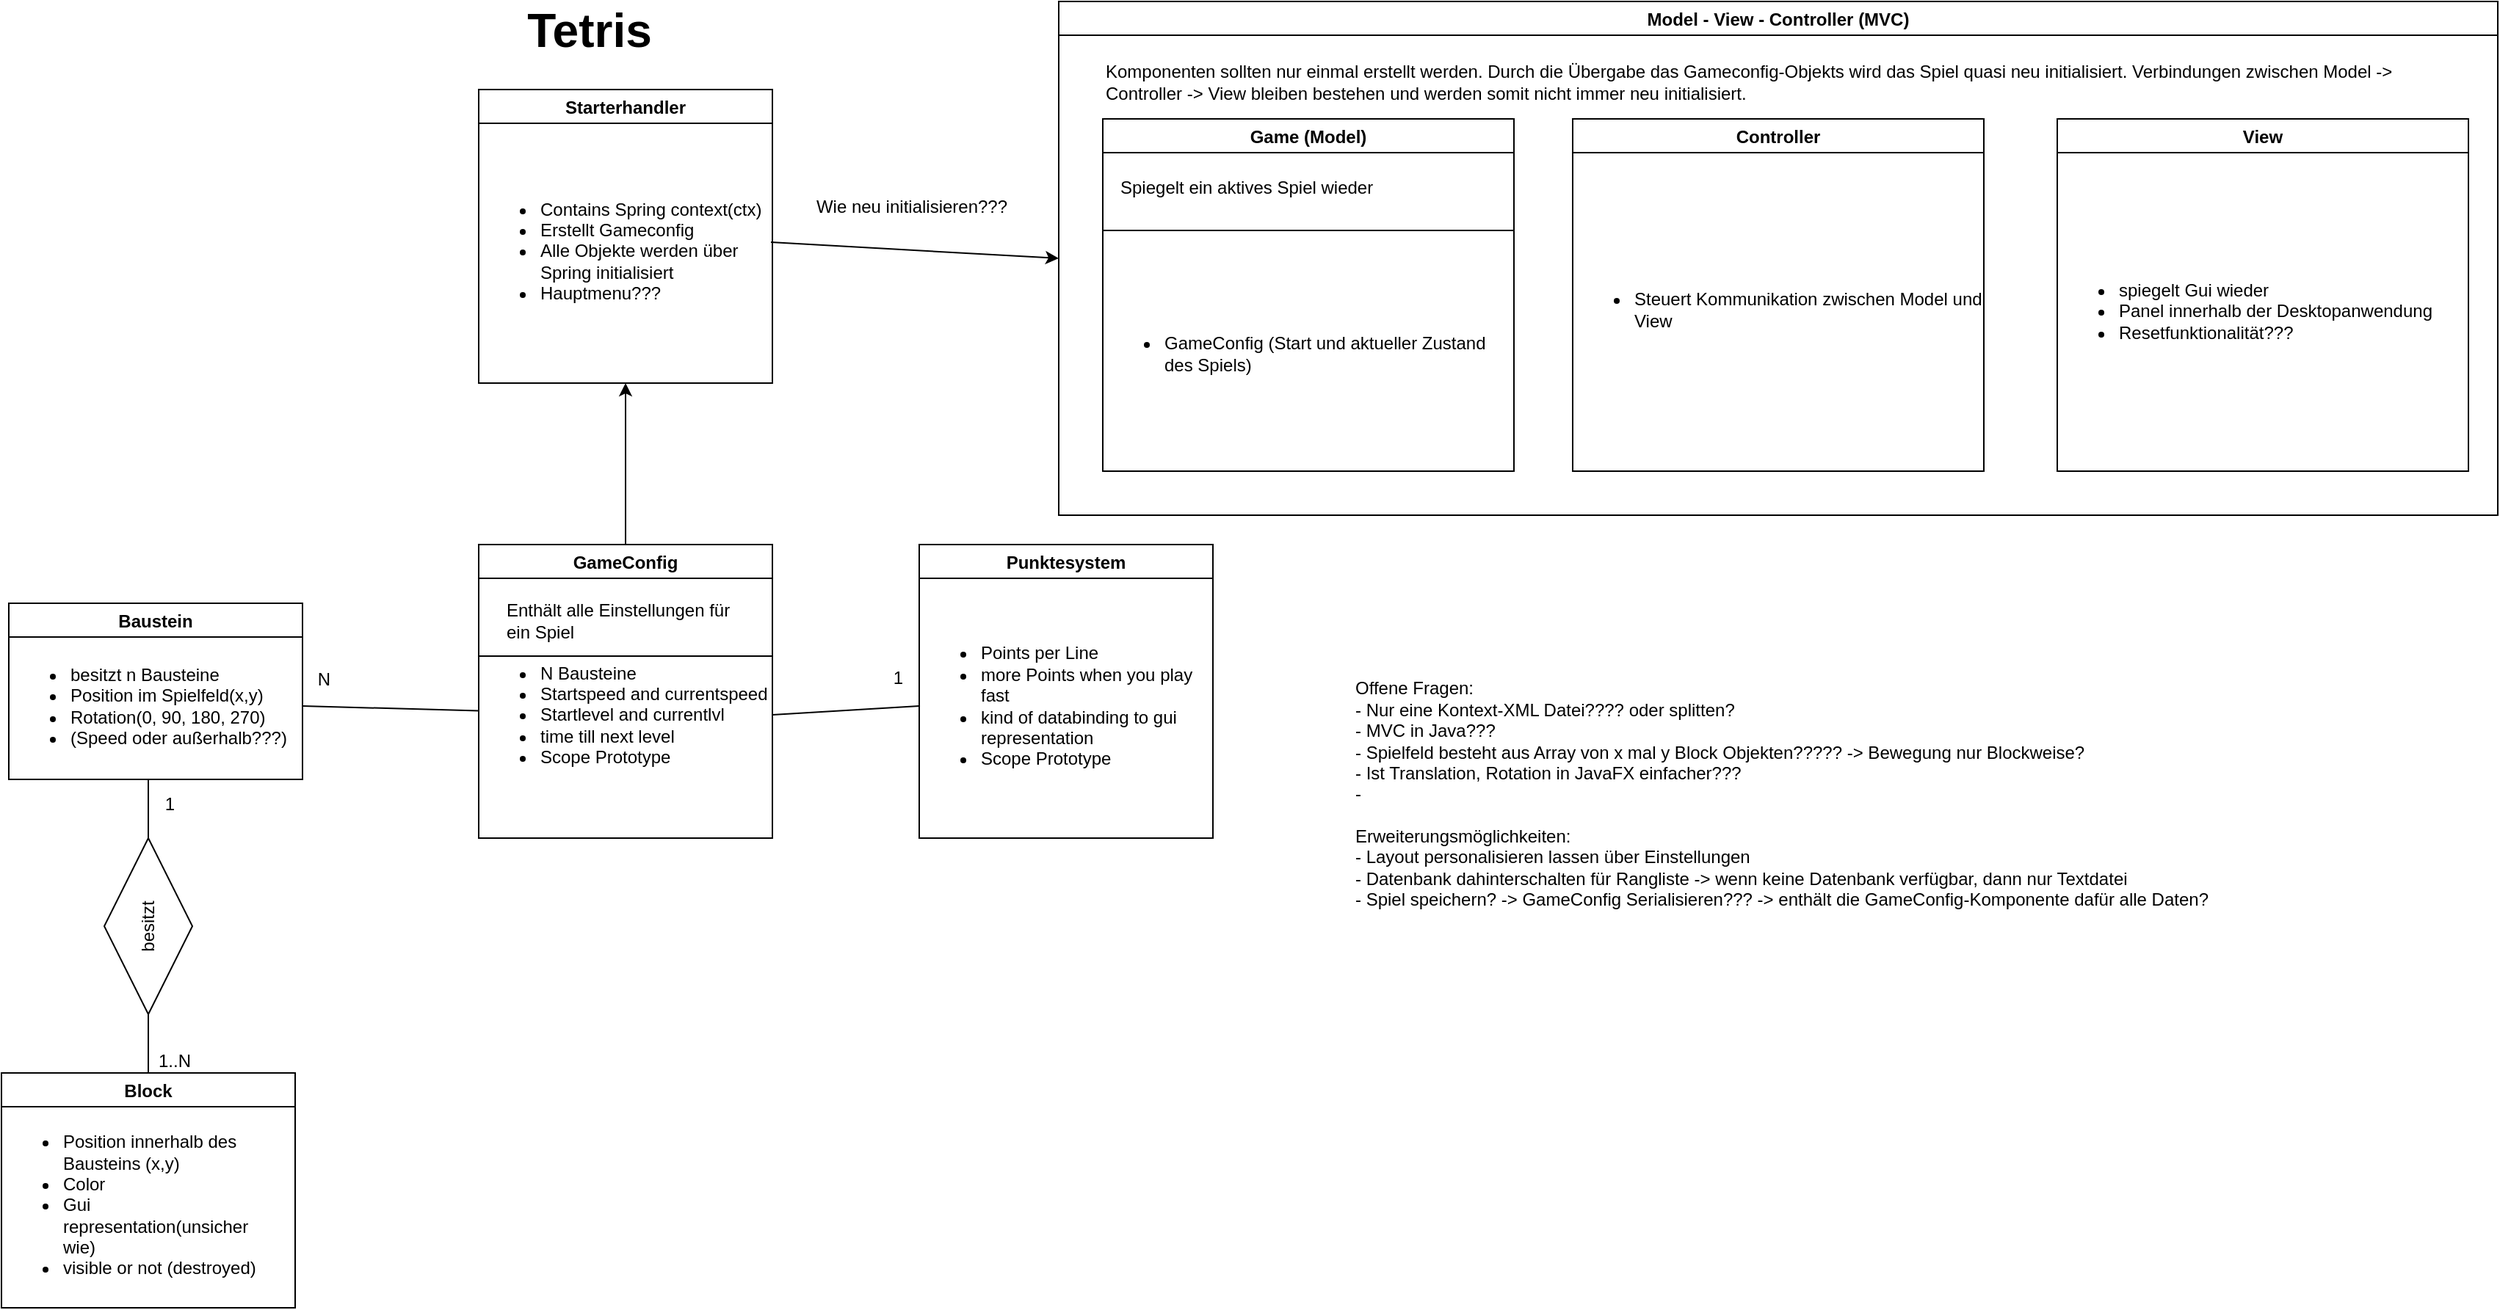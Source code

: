 <mxfile version="13.6.4" type="device"><diagram id="gvm2mH6JpijAgJPVTdIk" name="Page-1"><mxGraphModel dx="2062" dy="2292" grid="1" gridSize="10" guides="1" tooltips="1" connect="1" arrows="1" fold="1" page="1" pageScale="1" pageWidth="827" pageHeight="1169" math="0" shadow="0"><root><mxCell id="0"/><mxCell id="1" parent="0"/><mxCell id="_2uu9E53reSMoc5XGE2_-1" value="&lt;font style=&quot;font-size: 32px&quot;&gt;Tetris&lt;/font&gt;" style="text;strokeColor=none;fillColor=none;html=1;fontSize=24;fontStyle=1;verticalAlign=middle;align=center;" parent="1" vertex="1"><mxGeometry x="450" y="-1120" width="100" height="40" as="geometry"/></mxCell><mxCell id="_2uu9E53reSMoc5XGE2_-13" value="Block" style="swimlane;" parent="1" vertex="1"><mxGeometry x="100" y="-390" width="200" height="160" as="geometry"/></mxCell><mxCell id="_2uu9E53reSMoc5XGE2_-14" value="&lt;ul&gt;&lt;li&gt;Position innerhalb des Bausteins (x,y)&lt;/li&gt;&lt;li&gt;Color&lt;/li&gt;&lt;li&gt;Gui representation(unsicher wie)&lt;/li&gt;&lt;li&gt;visible or not (destroyed)&lt;/li&gt;&lt;/ul&gt;" style="text;strokeColor=none;fillColor=none;html=1;whiteSpace=wrap;verticalAlign=middle;overflow=hidden;" parent="_2uu9E53reSMoc5XGE2_-13" vertex="1"><mxGeometry y="20" width="190" height="140" as="geometry"/></mxCell><mxCell id="_2uu9E53reSMoc5XGE2_-17" value="Baustein" style="swimlane;" parent="1" vertex="1"><mxGeometry x="105" y="-710" width="200" height="120" as="geometry"/></mxCell><mxCell id="_2uu9E53reSMoc5XGE2_-24" value="&lt;ul&gt;&lt;li&gt;besitzt n Bausteine&lt;/li&gt;&lt;li&gt;Position im Spielfeld(x,y)&lt;/li&gt;&lt;li&gt;Rotation(0, 90, 180, 270)&lt;/li&gt;&lt;li&gt;(Speed oder außerhalb???)&lt;/li&gt;&lt;/ul&gt;" style="text;strokeColor=none;fillColor=none;html=1;whiteSpace=wrap;verticalAlign=middle;overflow=hidden;" parent="_2uu9E53reSMoc5XGE2_-17" vertex="1"><mxGeometry y="20" width="200" height="100" as="geometry"/></mxCell><mxCell id="_2uu9E53reSMoc5XGE2_-18" value="" style="endArrow=none;html=1;rounded=0;exitX=0.5;exitY=1;exitDx=0;exitDy=0;entryX=0.5;entryY=0;entryDx=0;entryDy=0;" parent="1" target="_2uu9E53reSMoc5XGE2_-13" edge="1"><mxGeometry relative="1" as="geometry"><mxPoint x="200" y="-590" as="sourcePoint"/><mxPoint x="197" y="-395" as="targetPoint"/><Array as="points"><mxPoint x="200" y="-550"/></Array></mxGeometry></mxCell><mxCell id="_2uu9E53reSMoc5XGE2_-19" value="1..N" style="resizable=0;html=1;align=left;verticalAlign=bottom;" parent="_2uu9E53reSMoc5XGE2_-18" connectable="0" vertex="1"><mxGeometry x="-1" relative="1" as="geometry"><mxPoint x="5" y="200" as="offset"/></mxGeometry></mxCell><mxCell id="_2uu9E53reSMoc5XGE2_-20" value="1" style="resizable=0;html=1;align=right;verticalAlign=bottom;" parent="_2uu9E53reSMoc5XGE2_-18" connectable="0" vertex="1"><mxGeometry x="1" relative="1" as="geometry"><mxPoint x="18" y="-174.97" as="offset"/></mxGeometry></mxCell><mxCell id="_2uu9E53reSMoc5XGE2_-23" value="besitzt" style="shape=rhombus;perimeter=rhombusPerimeter;whiteSpace=wrap;html=1;align=center;rotation=-90;direction=west;" parent="1" vertex="1"><mxGeometry x="140" y="-520" width="120" height="60" as="geometry"/></mxCell><mxCell id="_2uu9E53reSMoc5XGE2_-25" value="GameConfig" style="swimlane;" parent="1" vertex="1"><mxGeometry x="425" y="-750" width="200" height="200" as="geometry"/></mxCell><mxCell id="_2uu9E53reSMoc5XGE2_-29" value="Enthält alle Einstellungen für ein Spiel" style="text;html=1;strokeColor=none;fillColor=none;align=left;verticalAlign=middle;whiteSpace=wrap;rounded=0;" parent="_2uu9E53reSMoc5XGE2_-25" vertex="1"><mxGeometry x="17" y="32" width="166" height="40" as="geometry"/></mxCell><mxCell id="_2uu9E53reSMoc5XGE2_-31" value="" style="line;strokeWidth=1;fillColor=none;align=left;verticalAlign=middle;spacingTop=-1;spacingLeft=3;spacingRight=3;rotatable=0;labelPosition=right;points=[];portConstraint=eastwest;" parent="_2uu9E53reSMoc5XGE2_-25" vertex="1"><mxGeometry y="72" width="200" height="8" as="geometry"/></mxCell><mxCell id="_2uu9E53reSMoc5XGE2_-26" value="&lt;ul&gt;&lt;li&gt;N Bausteine&lt;/li&gt;&lt;li&gt;Startspeed and currentspeed&lt;/li&gt;&lt;li&gt;Startlevel and currentlvl&lt;/li&gt;&lt;li&gt;time till next level&lt;/li&gt;&lt;li&gt;Scope Prototype&lt;/li&gt;&lt;/ul&gt;" style="text;strokeColor=none;fillColor=none;html=1;whiteSpace=wrap;verticalAlign=middle;overflow=hidden;" parent="_2uu9E53reSMoc5XGE2_-25" vertex="1"><mxGeometry y="32" width="200" height="168" as="geometry"/></mxCell><mxCell id="_2uu9E53reSMoc5XGE2_-38" value="Game (Model)" style="swimlane;" parent="1" vertex="1"><mxGeometry x="850" y="-1040" width="280" height="240" as="geometry"/></mxCell><mxCell id="_2uu9E53reSMoc5XGE2_-40" value="Spiegelt ein aktives Spiel wieder" style="text;html=1;strokeColor=none;fillColor=none;align=left;verticalAlign=middle;whiteSpace=wrap;rounded=0;" parent="_2uu9E53reSMoc5XGE2_-38" vertex="1"><mxGeometry x="10" y="22" width="260" height="50" as="geometry"/></mxCell><mxCell id="_2uu9E53reSMoc5XGE2_-41" value="" style="line;strokeWidth=1;fillColor=none;align=left;verticalAlign=middle;spacingTop=-1;spacingLeft=3;spacingRight=3;rotatable=0;labelPosition=right;points=[];portConstraint=eastwest;" parent="_2uu9E53reSMoc5XGE2_-38" vertex="1"><mxGeometry y="72" width="280" height="8" as="geometry"/></mxCell><mxCell id="_2uu9E53reSMoc5XGE2_-42" value="&lt;ul&gt;&lt;li&gt;GameConfig (Start und aktueller Zustand des Spiels)&lt;/li&gt;&lt;/ul&gt;" style="text;strokeColor=none;fillColor=none;html=1;whiteSpace=wrap;verticalAlign=middle;overflow=hidden;" parent="_2uu9E53reSMoc5XGE2_-38" vertex="1"><mxGeometry y="80" width="280" height="160" as="geometry"/></mxCell><mxCell id="_2uu9E53reSMoc5XGE2_-43" value="Punktesystem" style="swimlane;" parent="1" vertex="1"><mxGeometry x="725" y="-750" width="200" height="200" as="geometry"/></mxCell><mxCell id="_2uu9E53reSMoc5XGE2_-44" value="&lt;ul&gt;&lt;li&gt;Points per Line&lt;/li&gt;&lt;li&gt;more Points when you play fast&lt;/li&gt;&lt;li&gt;kind of databinding to gui representation&lt;/li&gt;&lt;li&gt;Scope Prototype&lt;/li&gt;&lt;/ul&gt;" style="text;strokeColor=none;fillColor=none;html=1;whiteSpace=wrap;verticalAlign=middle;overflow=hidden;" parent="_2uu9E53reSMoc5XGE2_-43" vertex="1"><mxGeometry y="20" width="200" height="180" as="geometry"/></mxCell><mxCell id="_2uu9E53reSMoc5XGE2_-45" value="" style="endArrow=none;html=1;rounded=0;exitX=1;exitY=0.5;exitDx=0;exitDy=0;" parent="1" source="_2uu9E53reSMoc5XGE2_-24" target="_2uu9E53reSMoc5XGE2_-26" edge="1"><mxGeometry relative="1" as="geometry"><mxPoint x="355" y="-400" as="sourcePoint"/><mxPoint x="515" y="-400" as="targetPoint"/></mxGeometry></mxCell><mxCell id="_2uu9E53reSMoc5XGE2_-46" value="N" style="resizable=0;html=1;align=right;verticalAlign=bottom;" parent="_2uu9E53reSMoc5XGE2_-45" connectable="0" vertex="1"><mxGeometry x="1" relative="1" as="geometry"><mxPoint x="-99.96" y="-13.27" as="offset"/></mxGeometry></mxCell><mxCell id="_2uu9E53reSMoc5XGE2_-49" value="" style="endArrow=none;html=1;rounded=0;exitX=0;exitY=0.5;exitDx=0;exitDy=0;entryX=1;entryY=0.5;entryDx=0;entryDy=0;" parent="1" source="_2uu9E53reSMoc5XGE2_-44" target="_2uu9E53reSMoc5XGE2_-26" edge="1"><mxGeometry relative="1" as="geometry"><mxPoint x="355" y="-400" as="sourcePoint"/><mxPoint x="515" y="-400" as="targetPoint"/></mxGeometry></mxCell><mxCell id="_2uu9E53reSMoc5XGE2_-50" value="1" style="resizable=0;html=1;align=right;verticalAlign=bottom;" parent="_2uu9E53reSMoc5XGE2_-49" connectable="0" vertex="1"><mxGeometry x="1" relative="1" as="geometry"><mxPoint x="89.82" y="-15.99" as="offset"/></mxGeometry></mxCell><mxCell id="_2uu9E53reSMoc5XGE2_-51" value="Starterhandler" style="swimlane;" parent="1" vertex="1"><mxGeometry x="425" y="-1060" width="200" height="200" as="geometry"/></mxCell><mxCell id="_2uu9E53reSMoc5XGE2_-52" value="&lt;ul&gt;&lt;li&gt;Contains Spring context(ctx)&lt;/li&gt;&lt;li&gt;Erstellt Gameconfig&lt;/li&gt;&lt;li&gt;Alle Objekte werden über Spring initialisiert&lt;/li&gt;&lt;li&gt;Hauptmenu???&lt;/li&gt;&lt;/ul&gt;" style="text;strokeColor=none;fillColor=none;html=1;whiteSpace=wrap;verticalAlign=middle;overflow=hidden;" parent="_2uu9E53reSMoc5XGE2_-51" vertex="1"><mxGeometry y="20" width="200" height="180" as="geometry"/></mxCell><mxCell id="_2uu9E53reSMoc5XGE2_-53" value="" style="endArrow=classic;html=1;entryX=0.5;entryY=1;entryDx=0;entryDy=0;exitX=0.5;exitY=0;exitDx=0;exitDy=0;" parent="1" source="_2uu9E53reSMoc5XGE2_-25" target="_2uu9E53reSMoc5XGE2_-52" edge="1"><mxGeometry width="50" height="50" relative="1" as="geometry"><mxPoint x="390" y="-630" as="sourcePoint"/><mxPoint x="440" y="-680" as="targetPoint"/></mxGeometry></mxCell><mxCell id="_2uu9E53reSMoc5XGE2_-54" value="Model - View - Controller (MVC)" style="swimlane;" parent="1" vertex="1"><mxGeometry x="820" y="-1120" width="980" height="350" as="geometry"/></mxCell><mxCell id="_2uu9E53reSMoc5XGE2_-59" value="Controller" style="swimlane;" parent="_2uu9E53reSMoc5XGE2_-54" vertex="1"><mxGeometry x="350" y="80" width="280" height="240" as="geometry"/></mxCell><mxCell id="_2uu9E53reSMoc5XGE2_-62" value="&lt;ul&gt;&lt;li&gt;Steuert Kommunikation zwischen Model und View&lt;/li&gt;&lt;/ul&gt;" style="text;strokeColor=none;fillColor=none;html=1;whiteSpace=wrap;verticalAlign=middle;overflow=hidden;" parent="_2uu9E53reSMoc5XGE2_-59" vertex="1"><mxGeometry y="20" width="280" height="220" as="geometry"/></mxCell><mxCell id="_2uu9E53reSMoc5XGE2_-55" value="View" style="swimlane;" parent="_2uu9E53reSMoc5XGE2_-54" vertex="1"><mxGeometry x="680" y="80" width="280" height="240" as="geometry"/></mxCell><mxCell id="_2uu9E53reSMoc5XGE2_-58" value="&lt;ul&gt;&lt;li&gt;spiegelt Gui wieder&lt;/li&gt;&lt;li&gt;Panel innerhalb der Desktopanwendung&lt;/li&gt;&lt;li&gt;Resetfunktionalität???&lt;/li&gt;&lt;/ul&gt;" style="text;strokeColor=none;fillColor=none;html=1;whiteSpace=wrap;verticalAlign=middle;overflow=hidden;" parent="_2uu9E53reSMoc5XGE2_-55" vertex="1"><mxGeometry y="22" width="280" height="218" as="geometry"/></mxCell><mxCell id="-2sJCOp9tWayjRSkkGIB-4" value="Komponenten sollten nur einmal erstellt werden. Durch die Übergabe das Gameconfig-Objekts wird das Spiel quasi neu initialisiert. Verbindungen zwischen Model -&amp;gt; Controller -&amp;gt; View bleiben bestehen und werden somit nicht immer neu initialisiert." style="text;html=1;strokeColor=none;fillColor=none;align=left;verticalAlign=middle;whiteSpace=wrap;rounded=0;" parent="_2uu9E53reSMoc5XGE2_-54" vertex="1"><mxGeometry x="30" y="40" width="930" height="30" as="geometry"/></mxCell><mxCell id="-2sJCOp9tWayjRSkkGIB-2" value="" style="endArrow=classic;html=1;exitX=0.995;exitY=0.467;exitDx=0;exitDy=0;entryX=0;entryY=0.5;entryDx=0;entryDy=0;exitPerimeter=0;" parent="1" source="_2uu9E53reSMoc5XGE2_-52" target="_2uu9E53reSMoc5XGE2_-54" edge="1"><mxGeometry width="50" height="50" relative="1" as="geometry"><mxPoint x="1020" y="-800" as="sourcePoint"/><mxPoint x="1070" y="-850" as="targetPoint"/></mxGeometry></mxCell><mxCell id="-2sJCOp9tWayjRSkkGIB-3" value="Wie neu initialisieren???" style="text;html=1;strokeColor=none;fillColor=none;align=center;verticalAlign=middle;whiteSpace=wrap;rounded=0;" parent="1" vertex="1"><mxGeometry x="650" y="-990" width="140" height="20" as="geometry"/></mxCell><mxCell id="-2sJCOp9tWayjRSkkGIB-5" value="Offene Fragen:&lt;br&gt;- Nur eine Kontext-XML Datei???? oder splitten?&lt;br&gt;- MVC in Java???&lt;br&gt;- Spielfeld besteht aus Array von x mal y Block Objekten????? -&amp;gt; Bewegung nur Blockweise?&lt;br&gt;- Ist Translation, Rotation in JavaFX einfacher???&lt;br&gt;-&amp;nbsp;&lt;br&gt;&lt;br&gt;Erweiterungsmöglichkeiten:&lt;br&gt;- Layout personalisieren lassen über Einstellungen&lt;br&gt;- Datenbank dahinterschalten für Rangliste -&amp;gt; wenn keine Datenbank verfügbar, dann nur Textdatei&lt;br&gt;- Spiel speichern? -&amp;gt; GameConfig Serialisieren??? -&amp;gt; enthält die GameConfig-Komponente dafür alle Daten?&amp;nbsp;" style="text;html=1;strokeColor=none;fillColor=none;align=left;verticalAlign=middle;whiteSpace=wrap;rounded=0;" parent="1" vertex="1"><mxGeometry x="1020" y="-730" width="720" height="300" as="geometry"/></mxCell></root></mxGraphModel></diagram></mxfile>